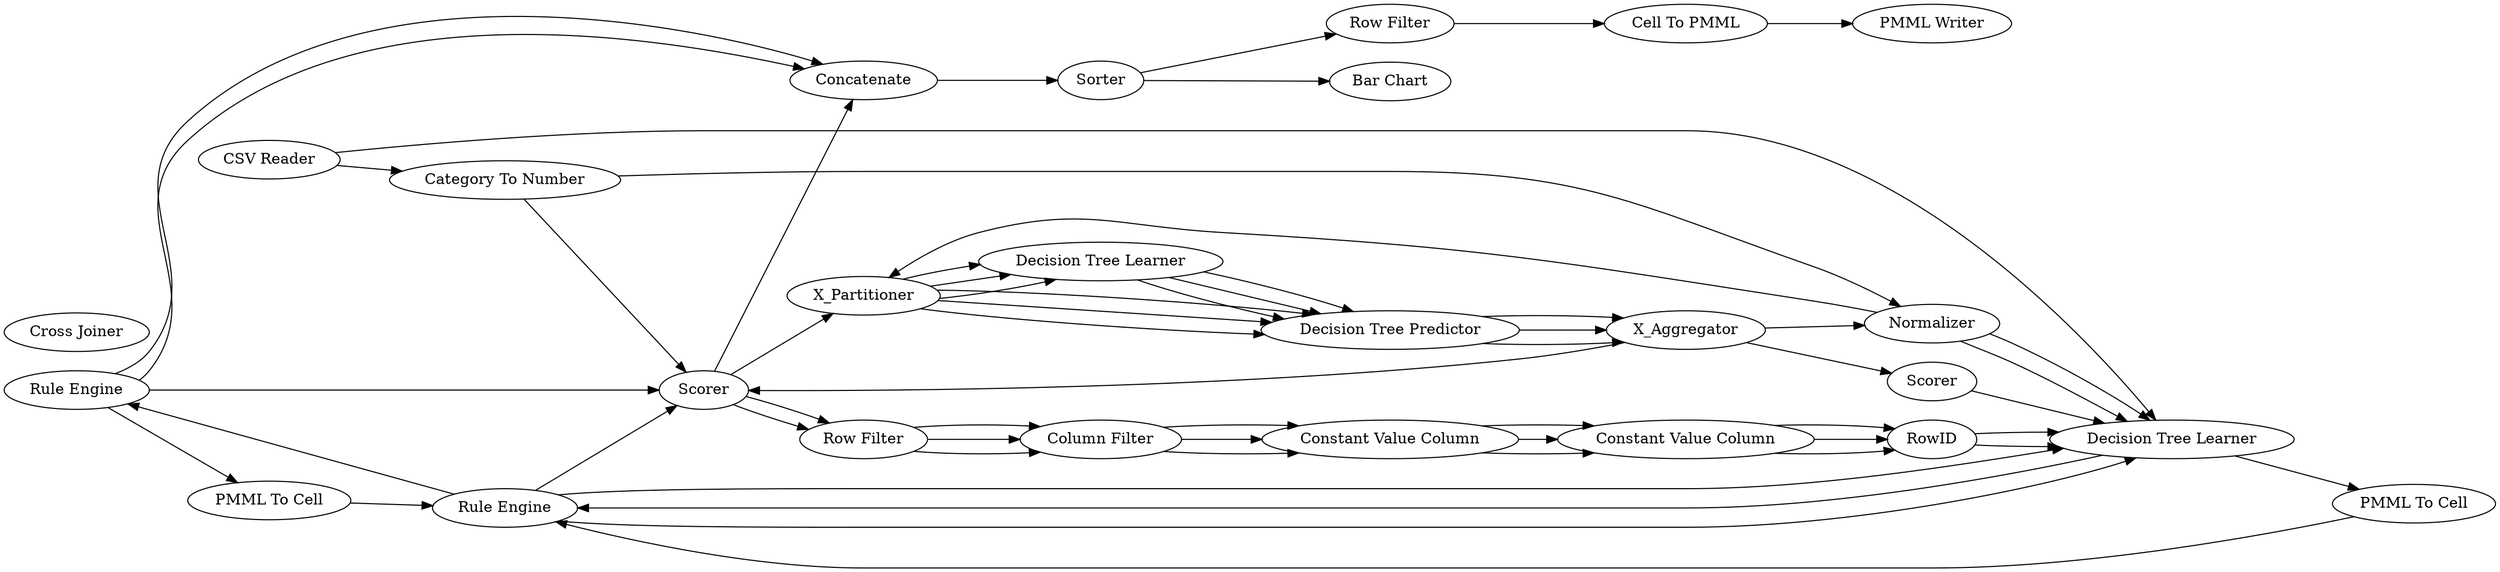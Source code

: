 digraph {
	52 [label=Sorter]
	53 [label="Row Filter"]
	54 [label="Cell To PMML"]
	58 [label="Category To Number"]
	59 [label="Bar Chart"]
	60 [label=Concatenate]
	61 [label="PMML Writer"]
	63 [label="CSV Reader"]
	2 [label=X_Partitioner]
	7 [label=X_Aggregator]
	31 [label="RProp MLP Learner"]
	32 [label="MultiLayerPerceptron Predictor"]
	22 [label="PMML To Cell"]
	34 [label="Rule Engine"]
	35 [label="RProp MLP Learner"]
	9 [label="Row Filter"]
	290 [label="Constant Value Column"]
	292 [label="Constant Value Column"]
	293 [label=RowID]
	294 [label="Column Filter"]
	38 [label="Cross Joiner"]
	39 [label=Normalizer]
	40 [label=Scorer]
	2 [label=X_Partitioner]
	7 [label=X_Aggregator]
	31 [label="SVM Learner"]
	32 [label="SVM Predictor"]
	9 [label="Row Filter"]
	290 [label="Constant Value Column"]
	292 [label="Constant Value Column"]
	293 [label=RowID]
	294 [label="Column Filter"]
	33 [label="SVM Learner"]
	34 [label="PMML To Cell"]
	35 [label="Rule Engine"]
	39 [label="Cross Joiner"]
	40 [label=Normalizer]
	41 [label=Scorer]
	2 [label=X_Partitioner]
	7 [label=X_Aggregator]
	31 [label="Decision Tree Learner"]
	32 [label="Decision Tree Predictor"]
	9 [label="Row Filter"]
	290 [label="Constant Value Column"]
	292 [label="Constant Value Column"]
	293 [label=RowID]
	294 [label="Column Filter"]
	28 [label="PMML To Cell"]
	33 [label="Decision Tree Learner"]
	34 [label="Rule Engine"]
	38 [label="Cross Joiner"]
	39 [label=Scorer]
	22 -> 34
	35 -> 22
	9 -> 294
	290 -> 292
	292 -> 293
	294 -> 290
	2 -> 32
	2 -> 31
	7 -> 40
	31 -> 32
	32 -> 7
	293 -> 33
	34 -> 33
	39 -> 9
	39 -> 2
	40 -> 33
	9 -> 294
	290 -> 292
	292 -> 293
	294 -> 290
	33 -> 34
	34 -> 35
	2 -> 32
	2 -> 31
	7 -> 41
	31 -> 32
	32 -> 7
	34 -> 39
	35 -> 39
	40 -> 2
	40 -> 33
	41 -> 33
	9 -> 294
	290 -> 292
	292 -> 293
	294 -> 290
	28 -> 34
	33 -> 28
	2 -> 32
	2 -> 31
	7 -> 39
	31 -> 32
	32 -> 7
	293 -> 33
	34 -> 33
	39 -> 9
	52 -> 53
	52 -> 59
	53 -> 54
	54 -> 61
	58 -> 39
	58 -> 40
	60 -> 52
	63 -> 58
	63 -> 33
	35 -> 60
	39 -> 60
	35 -> 60
	rankdir=LR
}
